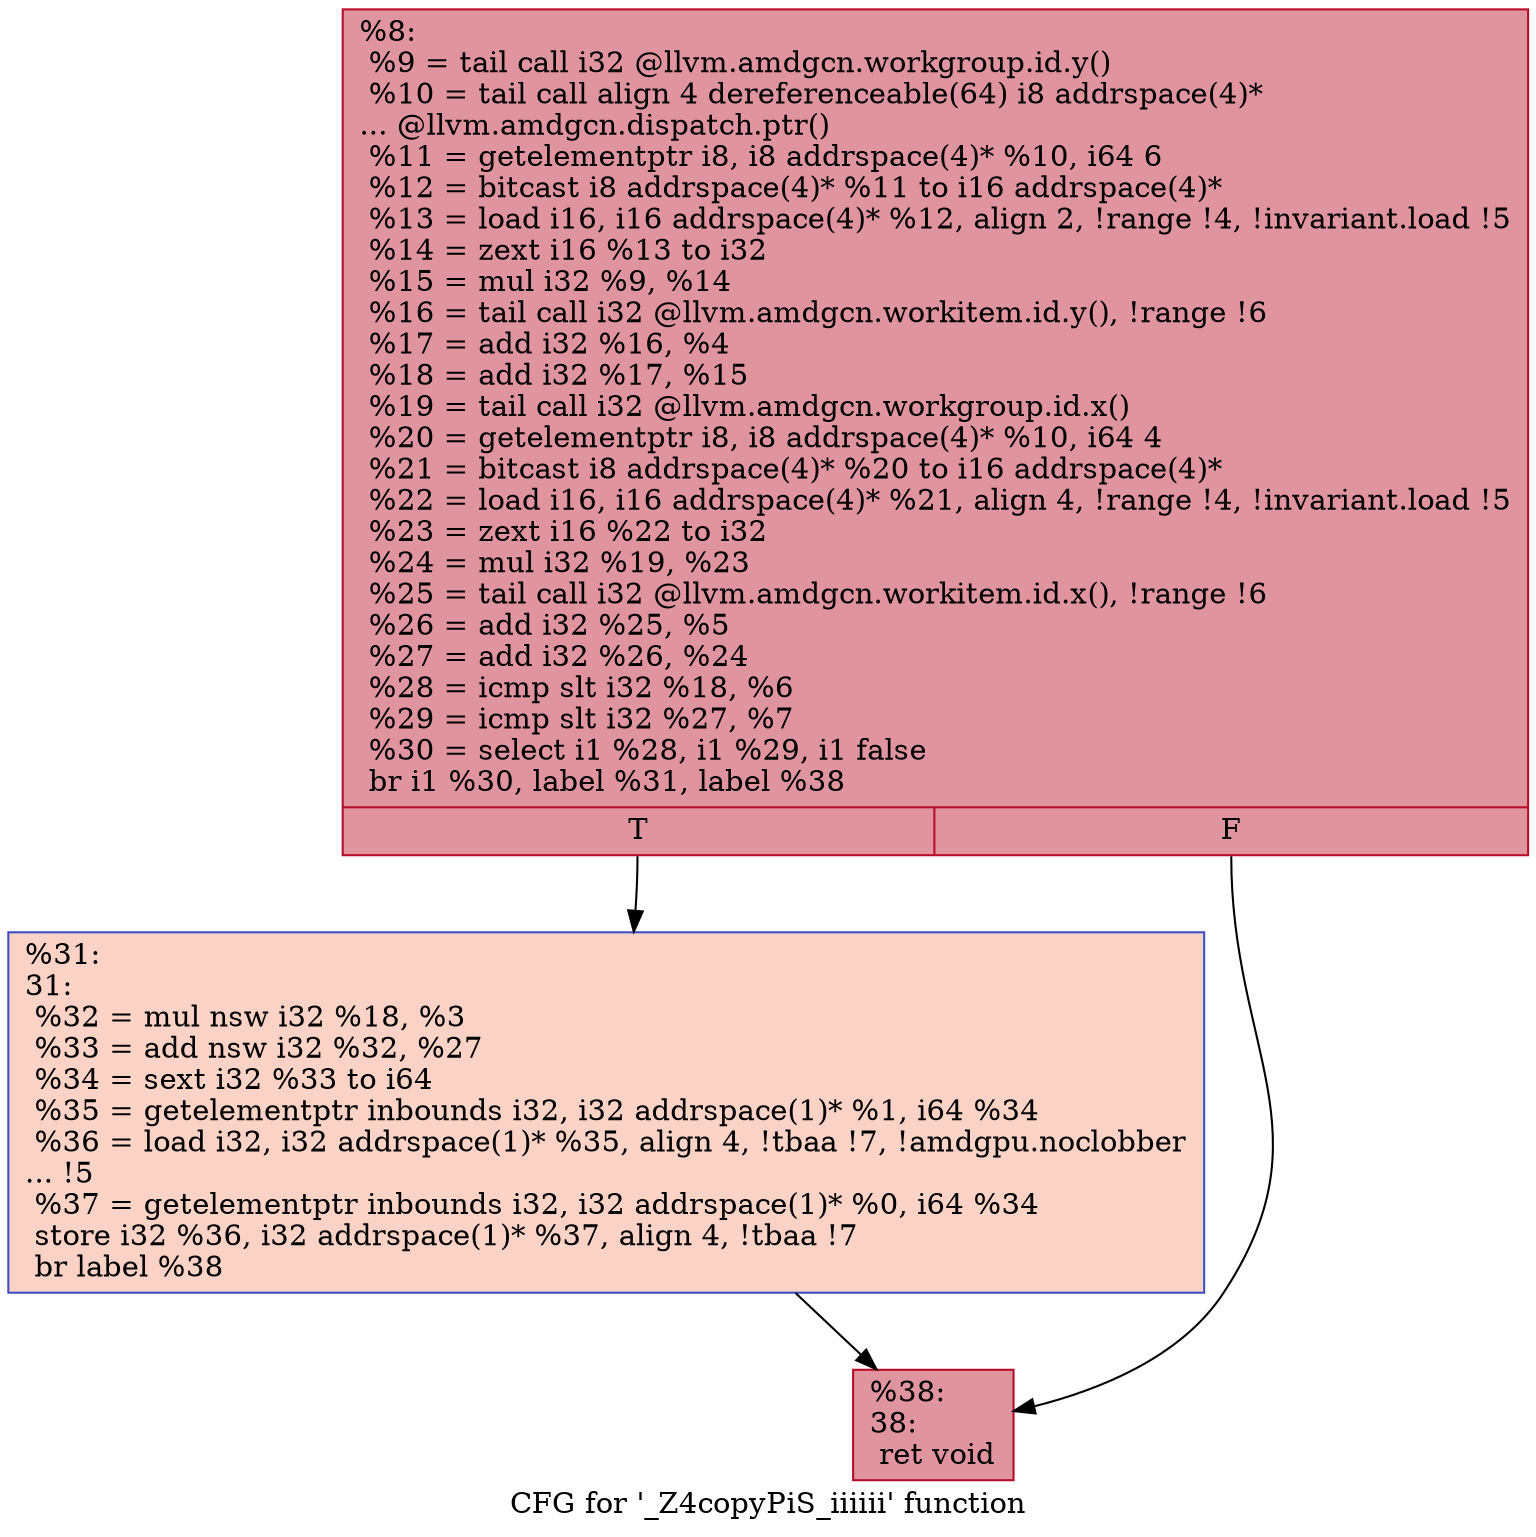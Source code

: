 digraph "CFG for '_Z4copyPiS_iiiiii' function" {
	label="CFG for '_Z4copyPiS_iiiiii' function";

	Node0x5baf400 [shape=record,color="#b70d28ff", style=filled, fillcolor="#b70d2870",label="{%8:\l  %9 = tail call i32 @llvm.amdgcn.workgroup.id.y()\l  %10 = tail call align 4 dereferenceable(64) i8 addrspace(4)*\l... @llvm.amdgcn.dispatch.ptr()\l  %11 = getelementptr i8, i8 addrspace(4)* %10, i64 6\l  %12 = bitcast i8 addrspace(4)* %11 to i16 addrspace(4)*\l  %13 = load i16, i16 addrspace(4)* %12, align 2, !range !4, !invariant.load !5\l  %14 = zext i16 %13 to i32\l  %15 = mul i32 %9, %14\l  %16 = tail call i32 @llvm.amdgcn.workitem.id.y(), !range !6\l  %17 = add i32 %16, %4\l  %18 = add i32 %17, %15\l  %19 = tail call i32 @llvm.amdgcn.workgroup.id.x()\l  %20 = getelementptr i8, i8 addrspace(4)* %10, i64 4\l  %21 = bitcast i8 addrspace(4)* %20 to i16 addrspace(4)*\l  %22 = load i16, i16 addrspace(4)* %21, align 4, !range !4, !invariant.load !5\l  %23 = zext i16 %22 to i32\l  %24 = mul i32 %19, %23\l  %25 = tail call i32 @llvm.amdgcn.workitem.id.x(), !range !6\l  %26 = add i32 %25, %5\l  %27 = add i32 %26, %24\l  %28 = icmp slt i32 %18, %6\l  %29 = icmp slt i32 %27, %7\l  %30 = select i1 %28, i1 %29, i1 false\l  br i1 %30, label %31, label %38\l|{<s0>T|<s1>F}}"];
	Node0x5baf400:s0 -> Node0x5bb2f60;
	Node0x5baf400:s1 -> Node0x5bb2ff0;
	Node0x5bb2f60 [shape=record,color="#3d50c3ff", style=filled, fillcolor="#f59c7d70",label="{%31:\l31:                                               \l  %32 = mul nsw i32 %18, %3\l  %33 = add nsw i32 %32, %27\l  %34 = sext i32 %33 to i64\l  %35 = getelementptr inbounds i32, i32 addrspace(1)* %1, i64 %34\l  %36 = load i32, i32 addrspace(1)* %35, align 4, !tbaa !7, !amdgpu.noclobber\l... !5\l  %37 = getelementptr inbounds i32, i32 addrspace(1)* %0, i64 %34\l  store i32 %36, i32 addrspace(1)* %37, align 4, !tbaa !7\l  br label %38\l}"];
	Node0x5bb2f60 -> Node0x5bb2ff0;
	Node0x5bb2ff0 [shape=record,color="#b70d28ff", style=filled, fillcolor="#b70d2870",label="{%38:\l38:                                               \l  ret void\l}"];
}
